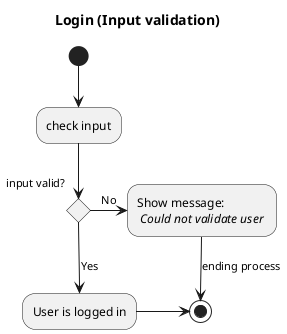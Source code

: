 @startuml
title Login (Input validation)
(*)  --> "check input"
If "input valid?" then
--> [Yes] "User is logged in"
-right-> [           ] (*)
else
-right-> [No]"Show message:\n //Could not validate user// "
-->[ending process](*)
Endif

@enduml
